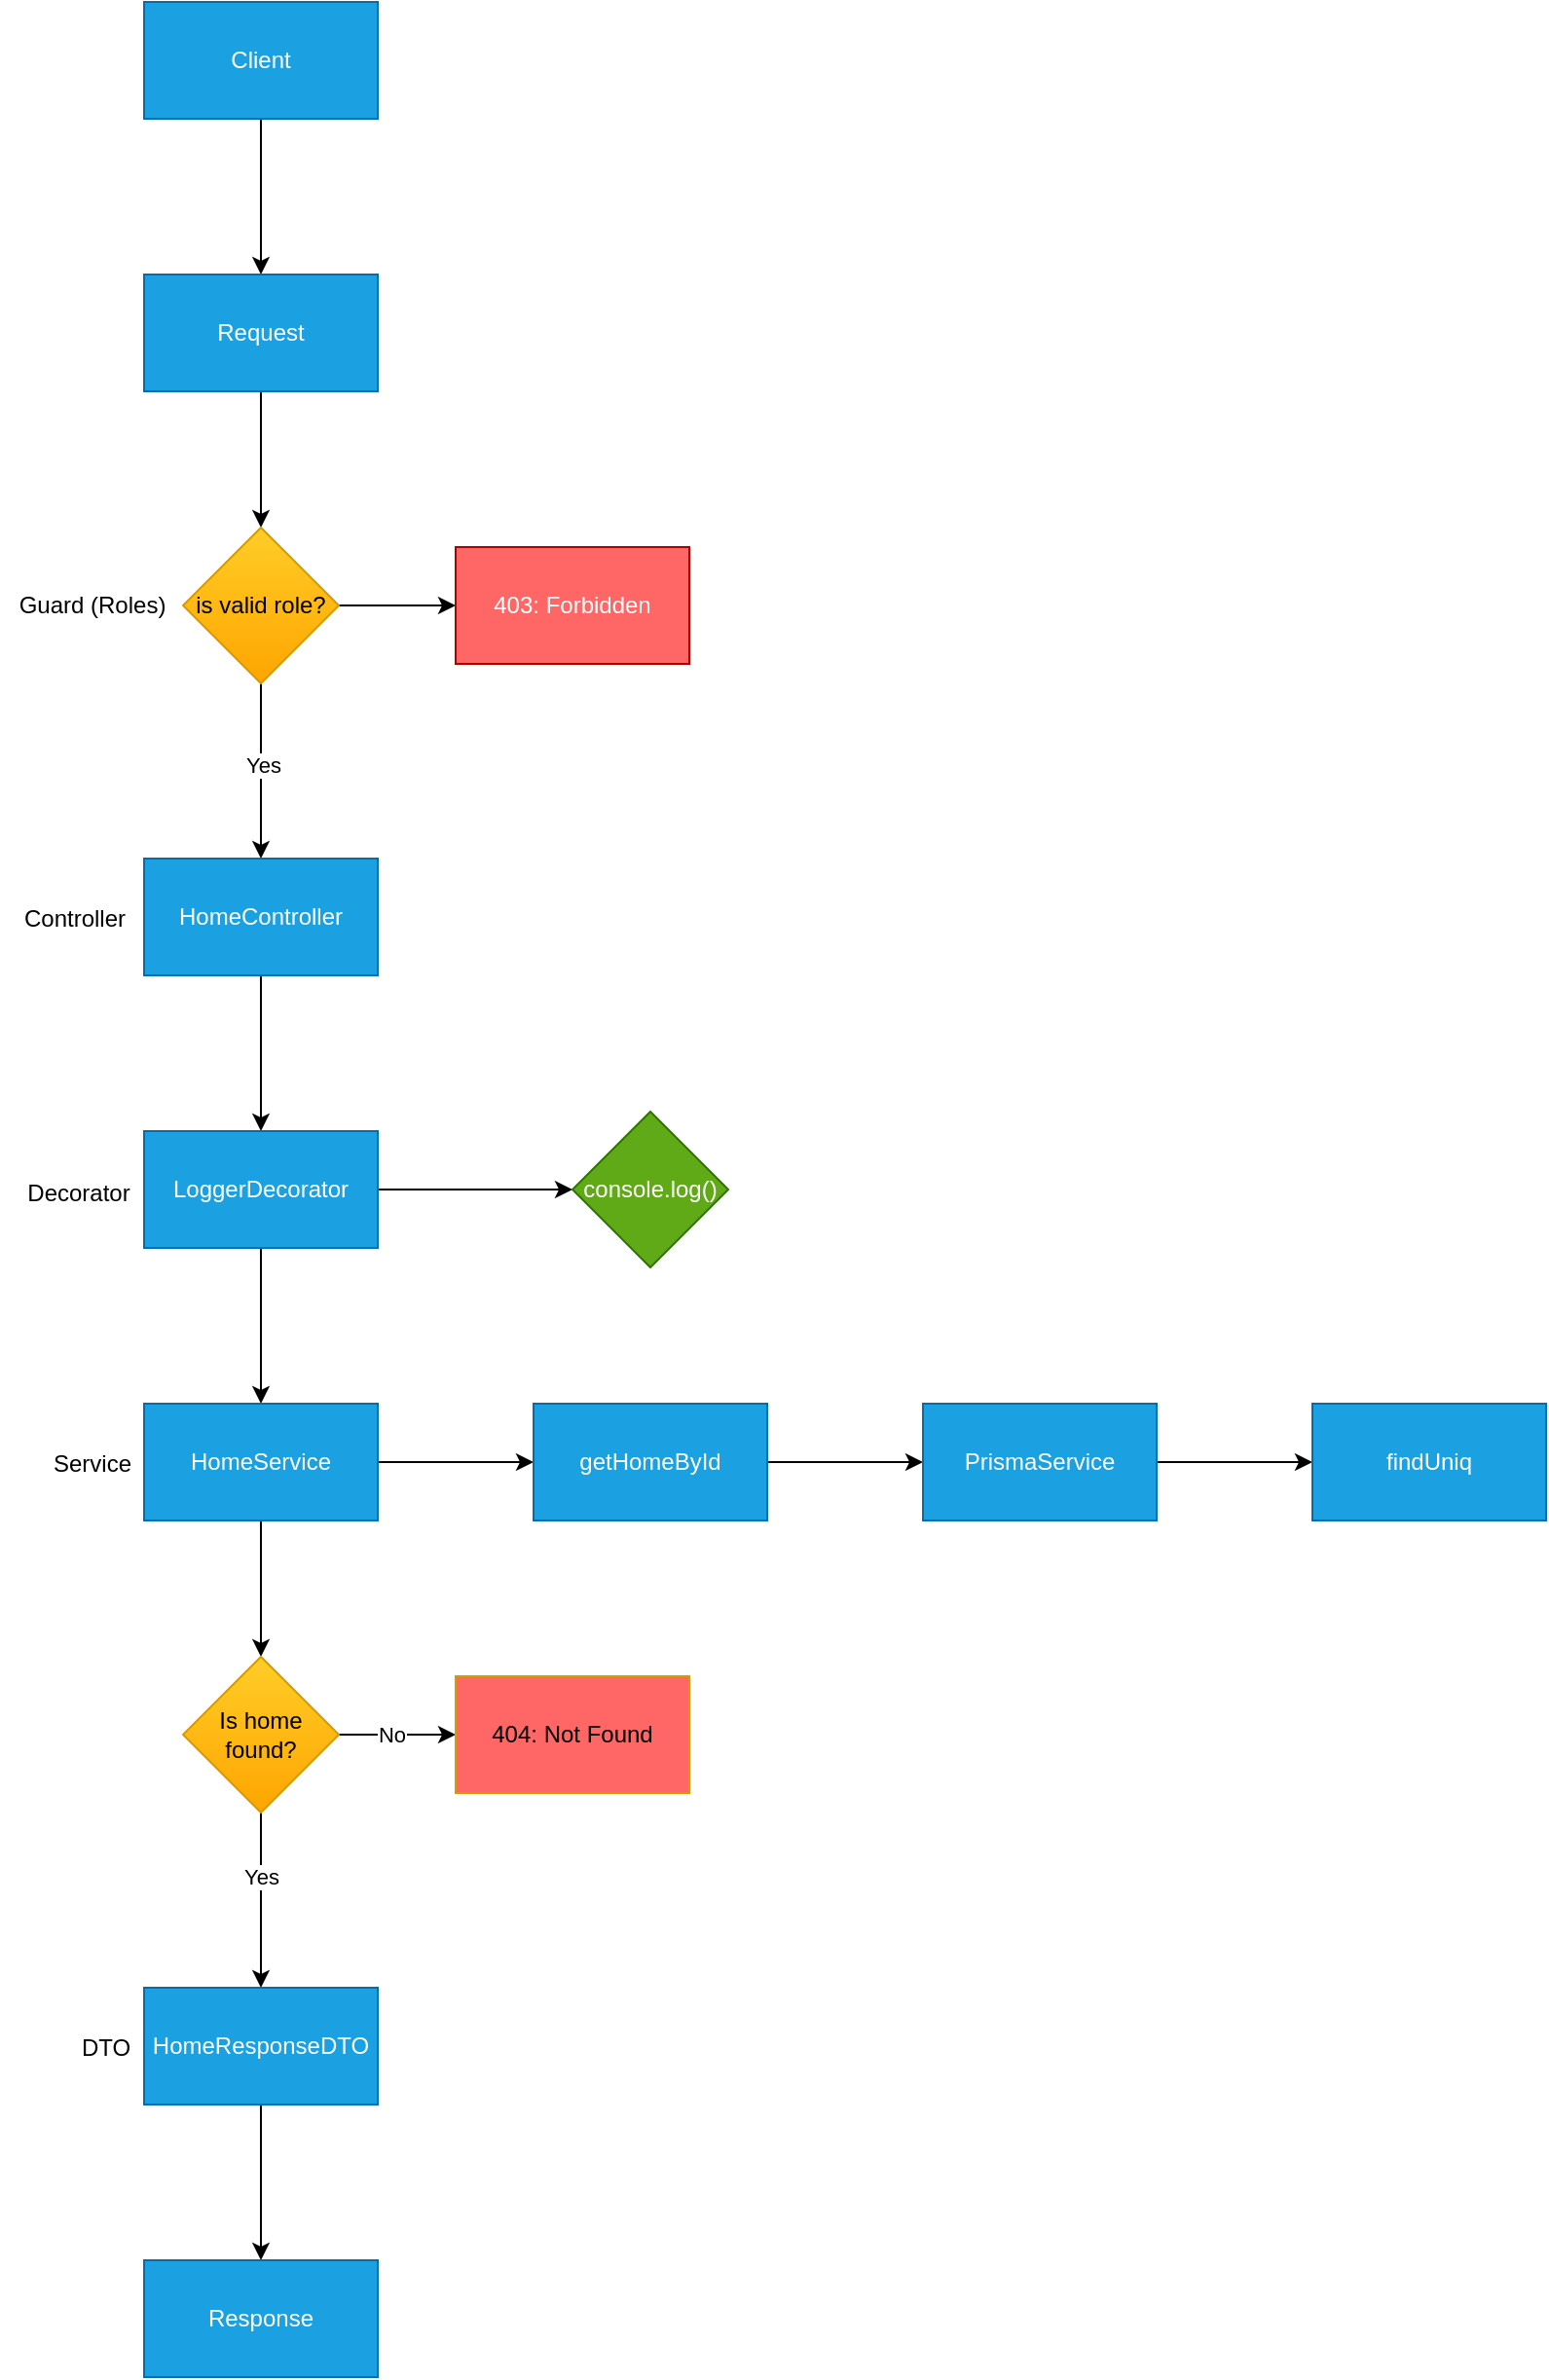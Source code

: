<mxfile>
    <diagram id="v3T3SfXD5kMLhObpNZNS" name="Page-1">
        <mxGraphModel dx="1930" dy="-24" grid="0" gridSize="10" guides="0" tooltips="1" connect="1" arrows="1" fold="1" page="1" pageScale="1" pageWidth="583" pageHeight="827" background="none" math="0" shadow="0">
            <root>
                <mxCell id="0"/>
                <mxCell id="1" parent="0"/>
                <mxCell id="102" value="" style="edgeStyle=none;html=1;" parent="1" source="100" target="101" edge="1">
                    <mxGeometry relative="1" as="geometry"/>
                </mxCell>
                <mxCell id="100" value="Client" style="whiteSpace=wrap;html=1;fillColor=#1ba1e2;fontColor=#ffffff;strokeColor=#006EAF;" parent="1" vertex="1">
                    <mxGeometry x="400" y="942" width="120" height="60" as="geometry"/>
                </mxCell>
                <mxCell id="106" value="" style="edgeStyle=none;html=1;" parent="1" source="101" target="105" edge="1">
                    <mxGeometry relative="1" as="geometry"/>
                </mxCell>
                <mxCell id="101" value="Request" style="whiteSpace=wrap;html=1;fillColor=#1ba1e2;fontColor=#ffffff;strokeColor=#006EAF;" parent="1" vertex="1">
                    <mxGeometry x="400" y="1082" width="120" height="60" as="geometry"/>
                </mxCell>
                <mxCell id="109" value="" style="edgeStyle=none;html=1;" parent="1" source="105" target="108" edge="1">
                    <mxGeometry relative="1" as="geometry"/>
                </mxCell>
                <mxCell id="111" value="Yes" style="edgeLabel;html=1;align=center;verticalAlign=middle;resizable=0;points=[];" parent="109" vertex="1" connectable="0">
                    <mxGeometry x="-0.096" y="1" relative="1" as="geometry">
                        <mxPoint y="1" as="offset"/>
                    </mxGeometry>
                </mxCell>
                <mxCell id="113" value="" style="edgeStyle=none;html=1;" parent="1" source="105" target="112" edge="1">
                    <mxGeometry relative="1" as="geometry"/>
                </mxCell>
                <mxCell id="105" value="is valid role?" style="rhombus;whiteSpace=wrap;html=1;fillColor=#ffcd28;gradientColor=#ffa500;strokeColor=#d79b00;" parent="1" vertex="1">
                    <mxGeometry x="420" y="1212" width="80" height="80" as="geometry"/>
                </mxCell>
                <mxCell id="107" value="Guard (Roles)" style="text;html=1;align=center;verticalAlign=middle;resizable=0;points=[];autosize=1;strokeColor=none;fillColor=none;" parent="1" vertex="1">
                    <mxGeometry x="326" y="1239" width="93" height="26" as="geometry"/>
                </mxCell>
                <mxCell id="118" value="" style="edgeStyle=none;html=1;" parent="1" source="108" target="117" edge="1">
                    <mxGeometry relative="1" as="geometry"/>
                </mxCell>
                <mxCell id="108" value="HomeController" style="whiteSpace=wrap;html=1;fillColor=#1ba1e2;fontColor=#ffffff;strokeColor=#006EAF;" parent="1" vertex="1">
                    <mxGeometry x="400" y="1382" width="120" height="60" as="geometry"/>
                </mxCell>
                <mxCell id="110" value="Controller" style="text;html=1;align=center;verticalAlign=middle;resizable=0;points=[];autosize=1;strokeColor=none;fillColor=none;" parent="1" vertex="1">
                    <mxGeometry x="329" y="1400" width="70" height="26" as="geometry"/>
                </mxCell>
                <mxCell id="112" value="403: Forbidden" style="whiteSpace=wrap;html=1;fillColor=#ff6666;strokeColor=#B20000;fontColor=#ffffff;" parent="1" vertex="1">
                    <mxGeometry x="560" y="1222" width="120" height="60" as="geometry"/>
                </mxCell>
                <mxCell id="120" value="" style="edgeStyle=none;html=1;" parent="1" source="117" target="119" edge="1">
                    <mxGeometry relative="1" as="geometry"/>
                </mxCell>
                <mxCell id="122" value="" style="edgeStyle=none;html=1;" parent="1" source="117" target="121" edge="1">
                    <mxGeometry relative="1" as="geometry"/>
                </mxCell>
                <mxCell id="117" value="LoggerDecorator" style="whiteSpace=wrap;html=1;fillColor=#1ba1e2;fontColor=#ffffff;strokeColor=#006EAF;" parent="1" vertex="1">
                    <mxGeometry x="400" y="1522" width="120" height="60" as="geometry"/>
                </mxCell>
                <mxCell id="130" value="" style="edgeStyle=none;html=1;" parent="1" source="119" target="129" edge="1">
                    <mxGeometry relative="1" as="geometry"/>
                </mxCell>
                <mxCell id="136" value="" style="edgeStyle=none;html=1;" parent="1" source="119" target="135" edge="1">
                    <mxGeometry relative="1" as="geometry"/>
                </mxCell>
                <mxCell id="119" value="HomeService" style="whiteSpace=wrap;html=1;fillColor=#1ba1e2;fontColor=#ffffff;strokeColor=#006EAF;" parent="1" vertex="1">
                    <mxGeometry x="400" y="1662" width="120" height="60" as="geometry"/>
                </mxCell>
                <mxCell id="121" value="console.log()" style="rhombus;whiteSpace=wrap;html=1;fillColor=#60a917;strokeColor=#2D7600;fontColor=#ffffff;" parent="1" vertex="1">
                    <mxGeometry x="620" y="1512" width="80" height="80" as="geometry"/>
                </mxCell>
                <mxCell id="123" value="Decorator" style="text;html=1;align=center;verticalAlign=middle;resizable=0;points=[];autosize=1;strokeColor=none;fillColor=none;" parent="1" vertex="1">
                    <mxGeometry x="330" y="1541" width="71" height="26" as="geometry"/>
                </mxCell>
                <mxCell id="124" value="Service" style="text;html=1;align=center;verticalAlign=middle;resizable=0;points=[];autosize=1;strokeColor=none;fillColor=none;" parent="1" vertex="1">
                    <mxGeometry x="344" y="1680" width="58" height="26" as="geometry"/>
                </mxCell>
                <mxCell id="132" value="" style="edgeStyle=none;html=1;" parent="1" source="129" target="131" edge="1">
                    <mxGeometry relative="1" as="geometry"/>
                </mxCell>
                <mxCell id="129" value="getHomeById" style="whiteSpace=wrap;html=1;fillColor=#1ba1e2;strokeColor=#006EAF;fontColor=#ffffff;" parent="1" vertex="1">
                    <mxGeometry x="600" y="1662" width="120" height="60" as="geometry"/>
                </mxCell>
                <mxCell id="134" value="" style="edgeStyle=none;html=1;" parent="1" source="131" target="133" edge="1">
                    <mxGeometry relative="1" as="geometry"/>
                </mxCell>
                <mxCell id="131" value="PrismaService" style="whiteSpace=wrap;html=1;fillColor=#1ba1e2;strokeColor=#006EAF;fontColor=#ffffff;" parent="1" vertex="1">
                    <mxGeometry x="800" y="1662" width="120" height="60" as="geometry"/>
                </mxCell>
                <mxCell id="133" value="findUniq" style="whiteSpace=wrap;html=1;fillColor=#1ba1e2;strokeColor=#006EAF;fontColor=#ffffff;" parent="1" vertex="1">
                    <mxGeometry x="1000" y="1662" width="120" height="60" as="geometry"/>
                </mxCell>
                <mxCell id="138" value="" style="edgeStyle=none;html=1;" parent="1" source="135" target="137" edge="1">
                    <mxGeometry relative="1" as="geometry"/>
                </mxCell>
                <mxCell id="139" value="No" style="edgeLabel;html=1;align=center;verticalAlign=middle;resizable=0;points=[];" parent="138" vertex="1" connectable="0">
                    <mxGeometry x="-0.104" relative="1" as="geometry">
                        <mxPoint as="offset"/>
                    </mxGeometry>
                </mxCell>
                <mxCell id="141" value="" style="edgeStyle=none;html=1;" parent="1" source="135" target="140" edge="1">
                    <mxGeometry relative="1" as="geometry"/>
                </mxCell>
                <mxCell id="142" value="Yes" style="edgeLabel;html=1;align=center;verticalAlign=middle;resizable=0;points=[];" parent="141" vertex="1" connectable="0">
                    <mxGeometry x="-0.267" relative="1" as="geometry">
                        <mxPoint as="offset"/>
                    </mxGeometry>
                </mxCell>
                <mxCell id="135" value="Is home found?" style="rhombus;whiteSpace=wrap;html=1;fillColor=#ffcd28;strokeColor=#d79b00;gradientColor=#ffa500;" parent="1" vertex="1">
                    <mxGeometry x="420" y="1792" width="80" height="80" as="geometry"/>
                </mxCell>
                <mxCell id="137" value="404: Not Found" style="whiteSpace=wrap;html=1;fillColor=#ff6666;strokeColor=#d79b00;gradientColor=none;" parent="1" vertex="1">
                    <mxGeometry x="560" y="1802" width="120" height="60" as="geometry"/>
                </mxCell>
                <mxCell id="145" value="" style="edgeStyle=none;html=1;" parent="1" source="140" target="144" edge="1">
                    <mxGeometry relative="1" as="geometry"/>
                </mxCell>
                <mxCell id="140" value="HomeResponseDTO" style="whiteSpace=wrap;html=1;fillColor=#1ba1e2;strokeColor=#006EAF;fontColor=#ffffff;" parent="1" vertex="1">
                    <mxGeometry x="400" y="1962" width="120" height="60" as="geometry"/>
                </mxCell>
                <mxCell id="143" value="DTO" style="text;html=1;align=center;verticalAlign=middle;resizable=0;points=[];autosize=1;strokeColor=none;fillColor=none;" parent="1" vertex="1">
                    <mxGeometry x="358" y="1980" width="43" height="26" as="geometry"/>
                </mxCell>
                <mxCell id="144" value="Response" style="whiteSpace=wrap;html=1;fillColor=#1ba1e2;strokeColor=#006EAF;fontColor=#ffffff;" parent="1" vertex="1">
                    <mxGeometry x="400" y="2102" width="120" height="60" as="geometry"/>
                </mxCell>
            </root>
        </mxGraphModel>
    </diagram>
</mxfile>
